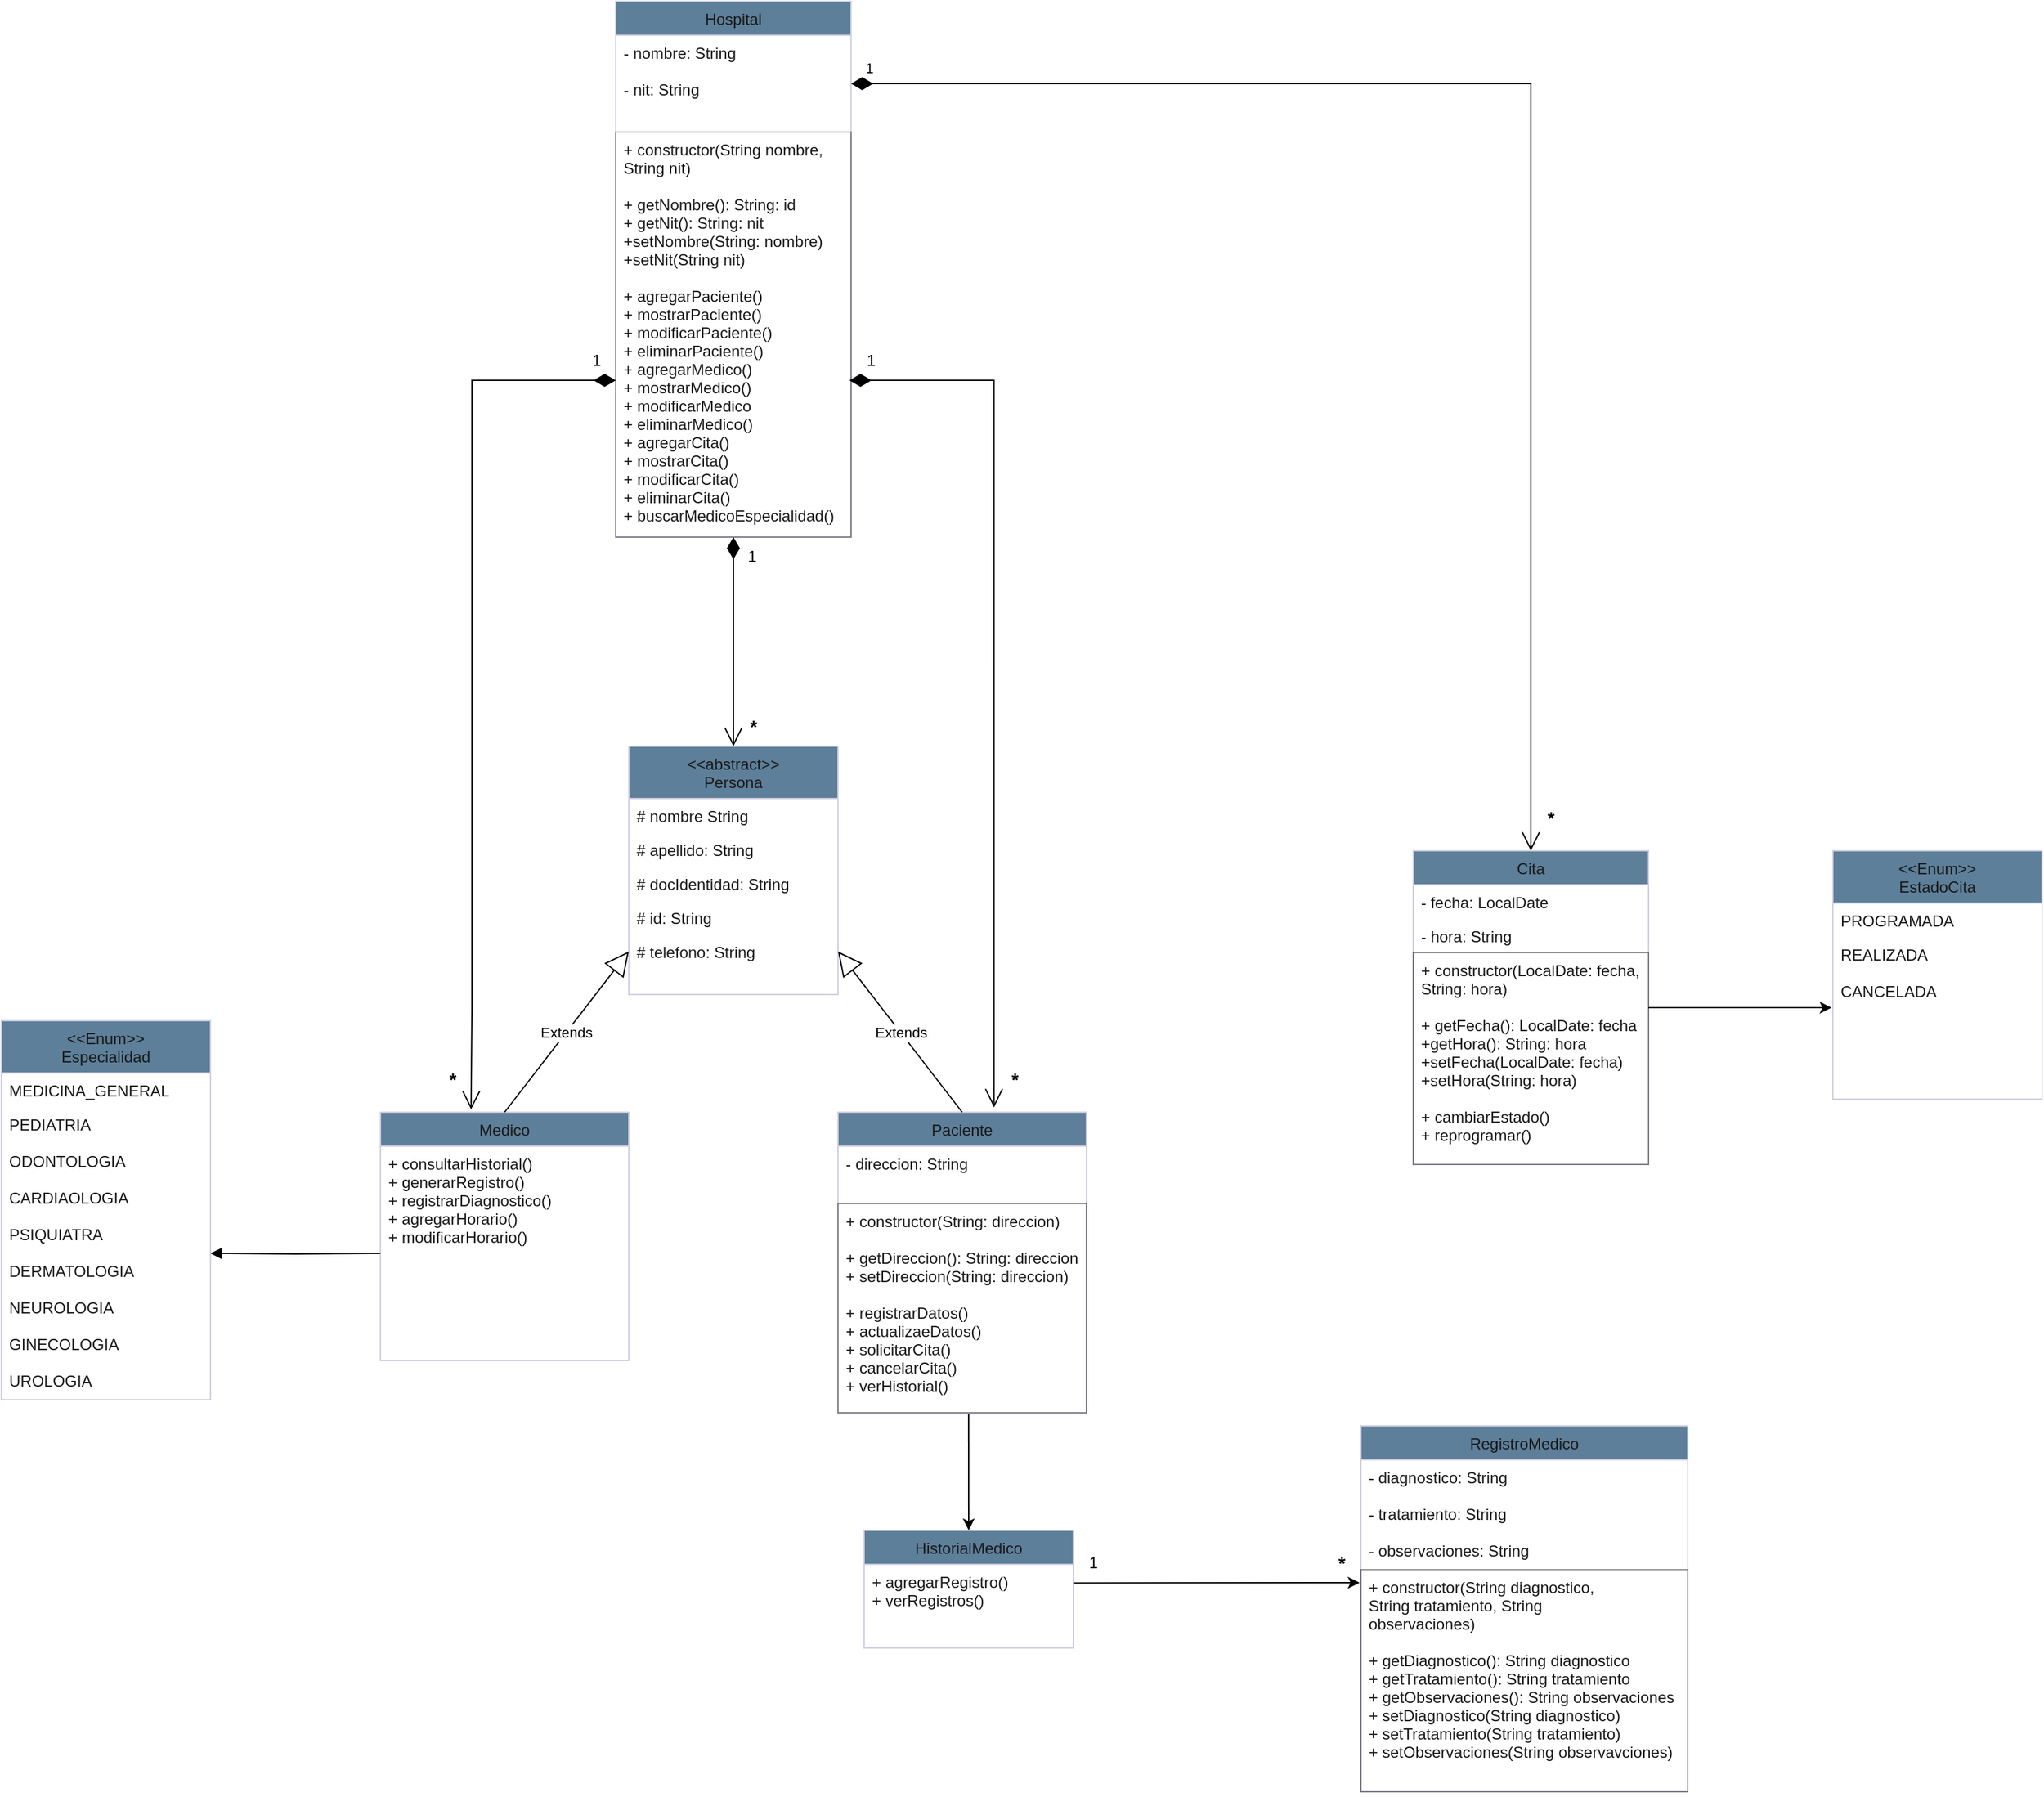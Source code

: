 <mxfile version="26.2.9">
  <diagram id="C5RBs43oDa-KdzZeNtuy" name="Page-1">
    <mxGraphModel dx="2104" dy="1857" grid="1" gridSize="10" guides="1" tooltips="1" connect="1" arrows="1" fold="1" page="1" pageScale="1" pageWidth="827" pageHeight="1169" background="none" math="0" shadow="0">
      <root>
        <mxCell id="WIyWlLk6GJQsqaUBKTNV-0" />
        <mxCell id="WIyWlLk6GJQsqaUBKTNV-1" parent="WIyWlLk6GJQsqaUBKTNV-0" />
        <mxCell id="zkfFHV4jXpPFQw0GAbJ--17" value="Paciente" style="swimlane;fontStyle=0;align=center;verticalAlign=top;childLayout=stackLayout;horizontal=1;startSize=26;horizontalStack=0;resizeParent=1;resizeLast=0;collapsible=1;marginBottom=0;rounded=0;shadow=0;strokeWidth=1;labelBackgroundColor=none;fillColor=#5D7F99;strokeColor=#D0CEE2;fontColor=#1A1A1A;" parent="WIyWlLk6GJQsqaUBKTNV-1" vertex="1">
          <mxGeometry x="480" y="40" width="190" height="230" as="geometry">
            <mxRectangle x="550" y="140" width="160" height="26" as="alternateBounds" />
          </mxGeometry>
        </mxCell>
        <mxCell id="5M9W27GqaEcsZu8uXk_W-9" value="- direccion: String" style="text;align=left;verticalAlign=top;spacingLeft=4;spacingRight=4;overflow=hidden;rotatable=0;points=[[0,0.5],[1,0.5]];portConstraint=eastwest;rounded=0;shadow=0;html=0;labelBackgroundColor=none;fontColor=#1A1A1A;" parent="zkfFHV4jXpPFQw0GAbJ--17" vertex="1">
          <mxGeometry y="26" width="190" height="44" as="geometry" />
        </mxCell>
        <mxCell id="haPH8-KAVrqiOfM5jcEY-29" value="+ constructor(String: direccion)&#xa;&#xa;+ getDireccion(): String: direccion&#xa;+ setDireccion(String: direccion)&#xa;&#xa;+ registrarDatos()&#xa;+ actualizaeDatos()&#xa;+ solicitarCita()&#xa;+ cancelarCita()&#xa;+ verHistorial()" style="text;align=left;verticalAlign=top;spacingLeft=4;spacingRight=4;overflow=hidden;rotatable=0;points=[[0,0.5],[1,0.5]];portConstraint=eastwest;rounded=0;shadow=0;html=0;labelBackgroundColor=none;fontColor=#1A1A1A;fillColor=none;strokeColor=light-dark(#000000,#808080);opacity=40;" parent="zkfFHV4jXpPFQw0GAbJ--17" vertex="1">
          <mxGeometry y="70" width="190" height="160" as="geometry" />
        </mxCell>
        <mxCell id="5M9W27GqaEcsZu8uXk_W-0" value="Cita" style="swimlane;fontStyle=0;align=center;verticalAlign=top;childLayout=stackLayout;horizontal=1;startSize=26;horizontalStack=0;resizeParent=1;resizeLast=0;collapsible=1;marginBottom=0;rounded=0;shadow=0;strokeWidth=1;labelBackgroundColor=none;fillColor=#5D7F99;strokeColor=#D0CEE2;fontColor=#1A1A1A;" parent="WIyWlLk6GJQsqaUBKTNV-1" vertex="1">
          <mxGeometry x="920" y="-160" width="180" height="240" as="geometry">
            <mxRectangle x="550" y="140" width="160" height="26" as="alternateBounds" />
          </mxGeometry>
        </mxCell>
        <mxCell id="5M9W27GqaEcsZu8uXk_W-1" value="- fecha: LocalDate" style="text;align=left;verticalAlign=top;spacingLeft=4;spacingRight=4;overflow=hidden;rotatable=0;points=[[0,0.5],[1,0.5]];portConstraint=eastwest;labelBackgroundColor=none;fontColor=#1A1A1A;" parent="5M9W27GqaEcsZu8uXk_W-0" vertex="1">
          <mxGeometry y="26" width="180" height="26" as="geometry" />
        </mxCell>
        <mxCell id="5M9W27GqaEcsZu8uXk_W-2" value="- hora: String" style="text;align=left;verticalAlign=top;spacingLeft=4;spacingRight=4;overflow=hidden;rotatable=0;points=[[0,0.5],[1,0.5]];portConstraint=eastwest;rounded=0;shadow=0;html=0;labelBackgroundColor=none;fontColor=#1A1A1A;" parent="5M9W27GqaEcsZu8uXk_W-0" vertex="1">
          <mxGeometry y="52" width="180" height="26" as="geometry" />
        </mxCell>
        <mxCell id="haPH8-KAVrqiOfM5jcEY-32" value="+ constructor(LocalDate: fecha,&#xa;String: hora)&#xa;&#xa;+ getFecha(): LocalDate: fecha&#xa;+getHora(): String: hora&#xa;+setFecha(LocalDate: fecha)&#xa;+setHora(String: hora)&#xa;&#xa;+ cambiarEstado()&#xa;+ reprogramar()&#xa;" style="text;align=left;verticalAlign=top;spacingLeft=4;spacingRight=4;overflow=hidden;rotatable=0;points=[[0,0.5],[1,0.5]];portConstraint=eastwest;rounded=0;shadow=0;html=0;labelBackgroundColor=none;fontColor=#1A1A1A;fillColor=none;strokeColor=light-dark(#000000,#808080);opacity=40;" parent="5M9W27GqaEcsZu8uXk_W-0" vertex="1">
          <mxGeometry y="78" width="180" height="162" as="geometry" />
        </mxCell>
        <mxCell id="5M9W27GqaEcsZu8uXk_W-12" value="Medico" style="swimlane;fontStyle=0;align=center;verticalAlign=top;childLayout=stackLayout;horizontal=1;startSize=26;horizontalStack=0;resizeParent=1;resizeLast=0;collapsible=1;marginBottom=0;rounded=0;shadow=0;strokeWidth=1;labelBackgroundColor=none;fillColor=#5D7F99;strokeColor=#D0CEE2;fontColor=#1A1A1A;" parent="WIyWlLk6GJQsqaUBKTNV-1" vertex="1">
          <mxGeometry x="130" y="40" width="190" height="190" as="geometry">
            <mxRectangle x="550" y="140" width="160" height="26" as="alternateBounds" />
          </mxGeometry>
        </mxCell>
        <mxCell id="haPH8-KAVrqiOfM5jcEY-19" value="+ consultarHistorial()&#xa;+ generarRegistro()&#xa;+ registrarDiagnostico()&#xa;+ agregarHorario()&#xa;+ modificarHorario()" style="text;align=left;verticalAlign=top;spacingLeft=4;spacingRight=4;overflow=hidden;rotatable=0;points=[[0,0.5],[1,0.5]];portConstraint=eastwest;rounded=0;shadow=0;html=0;labelBackgroundColor=none;fontColor=#1A1A1A;" parent="5M9W27GqaEcsZu8uXk_W-12" vertex="1">
          <mxGeometry y="26" width="190" height="144" as="geometry" />
        </mxCell>
        <mxCell id="5M9W27GqaEcsZu8uXk_W-19" value="&lt;&lt;abstract&gt;&gt;&#xa;Persona" style="swimlane;fontStyle=0;align=center;verticalAlign=top;childLayout=stackLayout;horizontal=1;startSize=40;horizontalStack=0;resizeParent=1;resizeLast=0;collapsible=1;marginBottom=0;rounded=0;shadow=0;strokeWidth=1;labelBackgroundColor=none;fillColor=#5D7F99;strokeColor=#D0CEE2;fontColor=#1A1A1A;" parent="WIyWlLk6GJQsqaUBKTNV-1" vertex="1">
          <mxGeometry x="320" y="-240" width="160" height="190" as="geometry">
            <mxRectangle x="550" y="140" width="160" height="26" as="alternateBounds" />
          </mxGeometry>
        </mxCell>
        <mxCell id="5M9W27GqaEcsZu8uXk_W-20" value="# nombre String" style="text;align=left;verticalAlign=top;spacingLeft=4;spacingRight=4;overflow=hidden;rotatable=0;points=[[0,0.5],[1,0.5]];portConstraint=eastwest;rounded=0;shadow=0;html=0;labelBackgroundColor=none;fontColor=#1A1A1A;" parent="5M9W27GqaEcsZu8uXk_W-19" vertex="1">
          <mxGeometry y="40" width="160" height="26" as="geometry" />
        </mxCell>
        <mxCell id="5M9W27GqaEcsZu8uXk_W-21" value="# apellido: String" style="text;align=left;verticalAlign=top;spacingLeft=4;spacingRight=4;overflow=hidden;rotatable=0;points=[[0,0.5],[1,0.5]];portConstraint=eastwest;labelBackgroundColor=none;fontColor=#1A1A1A;" parent="5M9W27GqaEcsZu8uXk_W-19" vertex="1">
          <mxGeometry y="66" width="160" height="26" as="geometry" />
        </mxCell>
        <mxCell id="5M9W27GqaEcsZu8uXk_W-22" value="# docIdentidad: String" style="text;align=left;verticalAlign=top;spacingLeft=4;spacingRight=4;overflow=hidden;rotatable=0;points=[[0,0.5],[1,0.5]];portConstraint=eastwest;rounded=0;shadow=0;html=0;labelBackgroundColor=none;fontColor=#1A1A1A;" parent="5M9W27GqaEcsZu8uXk_W-19" vertex="1">
          <mxGeometry y="92" width="160" height="26" as="geometry" />
        </mxCell>
        <mxCell id="5M9W27GqaEcsZu8uXk_W-23" value="# id: String" style="text;align=left;verticalAlign=top;spacingLeft=4;spacingRight=4;overflow=hidden;rotatable=0;points=[[0,0.5],[1,0.5]];portConstraint=eastwest;rounded=0;shadow=0;html=0;labelBackgroundColor=none;fontColor=#1A1A1A;" parent="5M9W27GqaEcsZu8uXk_W-19" vertex="1">
          <mxGeometry y="118" width="160" height="26" as="geometry" />
        </mxCell>
        <mxCell id="5M9W27GqaEcsZu8uXk_W-24" value="# telefono: String" style="text;align=left;verticalAlign=top;spacingLeft=4;spacingRight=4;overflow=hidden;rotatable=0;points=[[0,0.5],[1,0.5]];portConstraint=eastwest;rounded=0;shadow=0;html=0;labelBackgroundColor=none;fontColor=#1A1A1A;" parent="5M9W27GqaEcsZu8uXk_W-19" vertex="1">
          <mxGeometry y="144" width="160" height="26" as="geometry" />
        </mxCell>
        <mxCell id="5M9W27GqaEcsZu8uXk_W-29" value="Hospital" style="swimlane;fontStyle=0;align=center;verticalAlign=top;childLayout=stackLayout;horizontal=1;startSize=26;horizontalStack=0;resizeParent=1;resizeLast=0;collapsible=1;marginBottom=0;rounded=0;shadow=0;strokeWidth=1;labelBackgroundColor=none;fillColor=#5D7F99;strokeColor=#D0CEE2;fontColor=#1A1A1A;" parent="WIyWlLk6GJQsqaUBKTNV-1" vertex="1">
          <mxGeometry x="310" y="-810" width="180" height="410" as="geometry">
            <mxRectangle x="550" y="140" width="160" height="26" as="alternateBounds" />
          </mxGeometry>
        </mxCell>
        <mxCell id="hL7iLJ2E9n5kHAkAKHmn-4" value="- nombre: String&#xa;&#xa;- nit: String " style="text;align=left;verticalAlign=top;spacingLeft=4;spacingRight=4;overflow=hidden;rotatable=0;points=[[0,0.5],[1,0.5]];portConstraint=eastwest;rounded=0;shadow=0;html=0;labelBackgroundColor=none;fontColor=#1A1A1A;" parent="5M9W27GqaEcsZu8uXk_W-29" vertex="1">
          <mxGeometry y="26" width="180" height="74" as="geometry" />
        </mxCell>
        <mxCell id="haPH8-KAVrqiOfM5jcEY-30" value="+ constructor(String nombre, &#xa;String nit)&#xa;&#xa;+ getNombre(): String: id&#xa;+ getNit(): String: nit&#xa;+setNombre(String: nombre)&#xa;+setNit(String nit)&#xa;&#xa;+ agregarPaciente()&#xa;+ mostrarPaciente()&#xa;+ modificarPaciente()&#xa;+ eliminarPaciente()&#xa;+ agregarMedico()&#xa;+ mostrarMedico()&#xa;+ modificarMedico&#xa;+ eliminarMedico()&#xa;+ agregarCita()&#xa;+ mostrarCita()&#xa;+ modificarCita()&#xa;+ eliminarCita()&#xa;+ buscarMedicoEspecialidad()" style="text;align=left;verticalAlign=top;spacingLeft=4;spacingRight=4;overflow=hidden;rotatable=0;points=[[0,0.5],[1,0.5]];portConstraint=eastwest;rounded=0;shadow=0;html=0;labelBackgroundColor=none;fontColor=#1A1A1A;fillColor=none;strokeColor=light-dark(#000000,#808080);opacity=40;" parent="5M9W27GqaEcsZu8uXk_W-29" vertex="1">
          <mxGeometry y="100" width="180" height="310" as="geometry" />
        </mxCell>
        <mxCell id="5M9W27GqaEcsZu8uXk_W-31" value="HistorialMedico" style="swimlane;fontStyle=0;align=center;verticalAlign=top;childLayout=stackLayout;horizontal=1;startSize=26;horizontalStack=0;resizeParent=1;resizeLast=0;collapsible=1;marginBottom=0;rounded=0;shadow=0;strokeWidth=1;labelBackgroundColor=none;fillColor=#5D7F99;strokeColor=#D0CEE2;fontColor=#1A1A1A;" parent="WIyWlLk6GJQsqaUBKTNV-1" vertex="1">
          <mxGeometry x="500" y="360" width="160" height="90" as="geometry">
            <mxRectangle x="550" y="140" width="160" height="26" as="alternateBounds" />
          </mxGeometry>
        </mxCell>
        <mxCell id="haPH8-KAVrqiOfM5jcEY-33" value="+ agregarRegistro()&#xa;+ verRegistros()" style="text;align=left;verticalAlign=top;spacingLeft=4;spacingRight=4;overflow=hidden;rotatable=0;points=[[0,0.5],[1,0.5]];portConstraint=eastwest;rounded=0;shadow=0;html=0;labelBackgroundColor=none;fontColor=#1A1A1A;" parent="5M9W27GqaEcsZu8uXk_W-31" vertex="1">
          <mxGeometry y="26" width="160" height="64" as="geometry" />
        </mxCell>
        <mxCell id="hL7iLJ2E9n5kHAkAKHmn-5" value="&lt;&lt;Enum&gt;&gt;&#xa;EstadoCita" style="swimlane;fontStyle=0;align=center;verticalAlign=top;childLayout=stackLayout;horizontal=1;startSize=40;horizontalStack=0;resizeParent=1;resizeLast=0;collapsible=1;marginBottom=0;rounded=0;shadow=0;strokeWidth=1;labelBackgroundColor=none;fillColor=#5D7F99;strokeColor=#D0CEE2;fontColor=#1A1A1A;" parent="WIyWlLk6GJQsqaUBKTNV-1" vertex="1">
          <mxGeometry x="1241" y="-160" width="160" height="190" as="geometry">
            <mxRectangle x="550" y="140" width="160" height="26" as="alternateBounds" />
          </mxGeometry>
        </mxCell>
        <mxCell id="hL7iLJ2E9n5kHAkAKHmn-6" value="PROGRAMADA" style="text;align=left;verticalAlign=top;spacingLeft=4;spacingRight=4;overflow=hidden;rotatable=0;points=[[0,0.5],[1,0.5]];portConstraint=eastwest;labelBackgroundColor=none;fontColor=#1A1A1A;" parent="hL7iLJ2E9n5kHAkAKHmn-5" vertex="1">
          <mxGeometry y="40" width="160" height="26" as="geometry" />
        </mxCell>
        <mxCell id="hL7iLJ2E9n5kHAkAKHmn-7" value="REALIZADA&#xa;&#xa;CANCELADA " style="text;align=left;verticalAlign=top;spacingLeft=4;spacingRight=4;overflow=hidden;rotatable=0;points=[[0,0.5],[1,0.5]];portConstraint=eastwest;rounded=0;shadow=0;html=0;labelBackgroundColor=none;fontColor=#1A1A1A;" parent="hL7iLJ2E9n5kHAkAKHmn-5" vertex="1">
          <mxGeometry y="66" width="160" height="64" as="geometry" />
        </mxCell>
        <mxCell id="hL7iLJ2E9n5kHAkAKHmn-8" value="&lt;&lt;Enum&gt;&gt;&#xa;Especialidad" style="swimlane;fontStyle=0;align=center;verticalAlign=top;childLayout=stackLayout;horizontal=1;startSize=40;horizontalStack=0;resizeParent=1;resizeLast=0;collapsible=1;marginBottom=0;rounded=0;shadow=0;strokeWidth=1;labelBackgroundColor=none;fillColor=#5D7F99;strokeColor=#D0CEE2;fontColor=#1A1A1A;" parent="WIyWlLk6GJQsqaUBKTNV-1" vertex="1">
          <mxGeometry x="-160" y="-30" width="160" height="290" as="geometry">
            <mxRectangle x="550" y="140" width="160" height="26" as="alternateBounds" />
          </mxGeometry>
        </mxCell>
        <mxCell id="hL7iLJ2E9n5kHAkAKHmn-9" value="MEDICINA_GENERAL" style="text;align=left;verticalAlign=top;spacingLeft=4;spacingRight=4;overflow=hidden;rotatable=0;points=[[0,0.5],[1,0.5]];portConstraint=eastwest;labelBackgroundColor=none;fontColor=#1A1A1A;" parent="hL7iLJ2E9n5kHAkAKHmn-8" vertex="1">
          <mxGeometry y="40" width="160" height="26" as="geometry" />
        </mxCell>
        <mxCell id="hL7iLJ2E9n5kHAkAKHmn-10" value="PEDIATRIA&#xa;&#xa;ODONTOLOGIA&#xa;&#xa;CARDIAOLOGIA&#xa;&#xa;PSIQUIATRA&#xa;&#xa;DERMATOLOGIA&#xa;&#xa;NEUROLOGIA&#xa;&#xa;GINECOLOGIA&#xa;&#xa;UROLOGIA&#xa;&#xa; " style="text;align=left;verticalAlign=top;spacingLeft=4;spacingRight=4;overflow=hidden;rotatable=0;points=[[0,0.5],[1,0.5]];portConstraint=eastwest;rounded=0;shadow=0;html=0;labelBackgroundColor=none;fontColor=#1A1A1A;" parent="hL7iLJ2E9n5kHAkAKHmn-8" vertex="1">
          <mxGeometry y="66" width="160" height="224" as="geometry" />
        </mxCell>
        <mxCell id="hL7iLJ2E9n5kHAkAKHmn-11" value="RegistroMedico" style="swimlane;fontStyle=0;align=center;verticalAlign=top;childLayout=stackLayout;horizontal=1;startSize=26;horizontalStack=0;resizeParent=1;resizeLast=0;collapsible=1;marginBottom=0;rounded=0;shadow=0;strokeWidth=1;labelBackgroundColor=none;fillColor=#5D7F99;strokeColor=#D0CEE2;fontColor=#1A1A1A;" parent="WIyWlLk6GJQsqaUBKTNV-1" vertex="1">
          <mxGeometry x="880" y="280" width="250" height="280" as="geometry">
            <mxRectangle x="550" y="140" width="160" height="26" as="alternateBounds" />
          </mxGeometry>
        </mxCell>
        <mxCell id="hL7iLJ2E9n5kHAkAKHmn-12" value="- diagnostico: String&#xa;&#xa;- tratamiento: String&#xa;&#xa;- observaciones: String" style="text;align=left;verticalAlign=top;spacingLeft=4;spacingRight=4;overflow=hidden;rotatable=0;points=[[0,0.5],[1,0.5]];portConstraint=eastwest;rounded=0;shadow=0;html=0;labelBackgroundColor=none;fontColor=#1A1A1A;" parent="hL7iLJ2E9n5kHAkAKHmn-11" vertex="1">
          <mxGeometry y="26" width="250" height="84" as="geometry" />
        </mxCell>
        <mxCell id="haPH8-KAVrqiOfM5jcEY-35" value="+ constructor(String diagnostico, &#xa;String tratamiento, String &#xa;observaciones)&#xa;&#xa;+ getDiagnostico(): String diagnostico&#xa;+ getTratamiento(): String tratamiento&#xa;+ getObservaciones(): String observaciones&#xa;+ setDiagnostico(String diagnostico)&#xa;+ setTratamiento(String tratamiento)&#xa;+ setObservaciones(String observavciones)&#xa;&#xa;&#xa;" style="text;align=left;verticalAlign=top;spacingLeft=4;spacingRight=4;overflow=hidden;rotatable=0;points=[[0,0.5],[1,0.5]];portConstraint=eastwest;rounded=0;shadow=0;html=0;labelBackgroundColor=none;fontColor=#1A1A1A;fillColor=none;strokeColor=light-dark(#000000,#808080);opacity=40;" parent="hL7iLJ2E9n5kHAkAKHmn-11" vertex="1">
          <mxGeometry y="110" width="250" height="170" as="geometry" />
        </mxCell>
        <mxCell id="haPH8-KAVrqiOfM5jcEY-2" value="Extends" style="endArrow=block;endSize=16;endFill=0;html=1;rounded=0;exitX=0.5;exitY=0;exitDx=0;exitDy=0;entryX=0;entryY=0.5;entryDx=0;entryDy=0;" parent="WIyWlLk6GJQsqaUBKTNV-1" source="5M9W27GqaEcsZu8uXk_W-12" target="5M9W27GqaEcsZu8uXk_W-24" edge="1">
          <mxGeometry width="160" relative="1" as="geometry">
            <mxPoint x="340" y="20" as="sourcePoint" />
            <mxPoint x="260" y="-120" as="targetPoint" />
          </mxGeometry>
        </mxCell>
        <mxCell id="haPH8-KAVrqiOfM5jcEY-4" value="Extends" style="endArrow=block;endSize=16;endFill=0;html=1;rounded=0;exitX=0.5;exitY=0;exitDx=0;exitDy=0;entryX=1;entryY=0.5;entryDx=0;entryDy=0;" parent="WIyWlLk6GJQsqaUBKTNV-1" source="zkfFHV4jXpPFQw0GAbJ--17" target="5M9W27GqaEcsZu8uXk_W-24" edge="1">
          <mxGeometry width="160" relative="1" as="geometry">
            <mxPoint x="530" y="50" as="sourcePoint" />
            <mxPoint x="610" y="-87" as="targetPoint" />
          </mxGeometry>
        </mxCell>
        <mxCell id="haPH8-KAVrqiOfM5jcEY-6" value="" style="endArrow=block;endFill=1;html=1;edgeStyle=orthogonalEdgeStyle;align=left;verticalAlign=top;rounded=0;entryX=1;entryY=0.5;entryDx=0;entryDy=0;" parent="WIyWlLk6GJQsqaUBKTNV-1" target="hL7iLJ2E9n5kHAkAKHmn-10" edge="1">
          <mxGeometry x="-1" relative="1" as="geometry">
            <mxPoint x="130" y="148" as="sourcePoint" />
            <mxPoint x="210" y="20" as="targetPoint" />
          </mxGeometry>
        </mxCell>
        <mxCell id="haPH8-KAVrqiOfM5jcEY-9" value="" style="endArrow=open;html=1;endSize=12;startArrow=diamondThin;startSize=14;startFill=1;edgeStyle=orthogonalEdgeStyle;align=left;verticalAlign=bottom;rounded=0;entryX=0.5;entryY=0;entryDx=0;entryDy=0;" parent="WIyWlLk6GJQsqaUBKTNV-1" source="haPH8-KAVrqiOfM5jcEY-30" target="5M9W27GqaEcsZu8uXk_W-19" edge="1">
          <mxGeometry x="-1" y="3" relative="1" as="geometry">
            <mxPoint x="410" y="-330" as="sourcePoint" />
            <mxPoint x="490" y="-300" as="targetPoint" />
            <Array as="points">
              <mxPoint x="400" y="-280" />
              <mxPoint x="400" y="-280" />
            </Array>
          </mxGeometry>
        </mxCell>
        <mxCell id="haPH8-KAVrqiOfM5jcEY-10" value="&lt;b&gt;&lt;font style=&quot;font-size: 14px;&quot;&gt;*&lt;/font&gt;&lt;/b&gt;" style="text;html=1;align=center;verticalAlign=middle;resizable=0;points=[];autosize=1;strokeColor=none;fillColor=none;" parent="WIyWlLk6GJQsqaUBKTNV-1" vertex="1">
          <mxGeometry x="400" y="-270" width="30" height="30" as="geometry" />
        </mxCell>
        <mxCell id="haPH8-KAVrqiOfM5jcEY-13" value="&amp;nbsp; &amp;nbsp;1" style="endArrow=open;html=1;endSize=12;startArrow=diamondThin;startSize=14;startFill=1;edgeStyle=orthogonalEdgeStyle;align=left;verticalAlign=bottom;rounded=0;entryX=0.5;entryY=0;entryDx=0;entryDy=0;exitX=1;exitY=0.5;exitDx=0;exitDy=0;" parent="WIyWlLk6GJQsqaUBKTNV-1" source="hL7iLJ2E9n5kHAkAKHmn-4" target="5M9W27GqaEcsZu8uXk_W-0" edge="1">
          <mxGeometry x="-1" y="3" relative="1" as="geometry">
            <mxPoint x="780" y="-550" as="sourcePoint" />
            <mxPoint x="759.41" y="-320" as="targetPoint" />
          </mxGeometry>
        </mxCell>
        <mxCell id="haPH8-KAVrqiOfM5jcEY-17" value="1" style="text;html=1;align=center;verticalAlign=middle;resizable=0;points=[];autosize=1;strokeColor=none;fillColor=none;" parent="WIyWlLk6GJQsqaUBKTNV-1" vertex="1">
          <mxGeometry x="399" y="-400" width="30" height="30" as="geometry" />
        </mxCell>
        <mxCell id="haPH8-KAVrqiOfM5jcEY-18" value="&lt;b&gt;&lt;font style=&quot;font-size: 14px;&quot;&gt;*&lt;/font&gt;&lt;/b&gt;" style="text;html=1;align=center;verticalAlign=middle;resizable=0;points=[];autosize=1;strokeColor=none;fillColor=none;" parent="WIyWlLk6GJQsqaUBKTNV-1" vertex="1">
          <mxGeometry x="170" width="30" height="30" as="geometry" />
        </mxCell>
        <mxCell id="haPH8-KAVrqiOfM5jcEY-36" value="" style="endArrow=open;html=1;endSize=12;startArrow=diamondThin;startSize=14;startFill=1;edgeStyle=orthogonalEdgeStyle;align=left;verticalAlign=bottom;rounded=0;entryX=0.628;entryY=-0.016;entryDx=0;entryDy=0;entryPerimeter=0;exitX=0.993;exitY=0.613;exitDx=0;exitDy=0;exitPerimeter=0;" parent="WIyWlLk6GJQsqaUBKTNV-1" source="haPH8-KAVrqiOfM5jcEY-30" target="zkfFHV4jXpPFQw0GAbJ--17" edge="1">
          <mxGeometry x="-1" y="3" relative="1" as="geometry">
            <mxPoint x="500" y="-520" as="sourcePoint" />
            <mxPoint x="600" y="-250" as="targetPoint" />
            <Array as="points">
              <mxPoint x="599" y="-520" />
            </Array>
          </mxGeometry>
        </mxCell>
        <mxCell id="haPH8-KAVrqiOfM5jcEY-37" value="1" style="text;html=1;align=center;verticalAlign=middle;resizable=0;points=[];autosize=1;strokeColor=none;fillColor=none;" parent="WIyWlLk6GJQsqaUBKTNV-1" vertex="1">
          <mxGeometry x="490" y="-550" width="30" height="30" as="geometry" />
        </mxCell>
        <mxCell id="haPH8-KAVrqiOfM5jcEY-38" value="" style="endArrow=open;html=1;endSize=12;startArrow=diamondThin;startSize=14;startFill=1;edgeStyle=orthogonalEdgeStyle;align=left;verticalAlign=bottom;rounded=0;exitX=0;exitY=0.577;exitDx=0;exitDy=0;exitPerimeter=0;entryX=0.365;entryY=-0.011;entryDx=0;entryDy=0;entryPerimeter=0;" parent="WIyWlLk6GJQsqaUBKTNV-1" target="5M9W27GqaEcsZu8uXk_W-12" edge="1">
          <mxGeometry x="-1" y="3" relative="1" as="geometry">
            <mxPoint x="310" y="-519.98" as="sourcePoint" />
            <mxPoint x="160" y="-40" as="targetPoint" />
            <Array as="points">
              <mxPoint x="200" y="-520" />
              <mxPoint x="200" y="-40" />
            </Array>
          </mxGeometry>
        </mxCell>
        <mxCell id="haPH8-KAVrqiOfM5jcEY-39" value="&lt;b&gt;&lt;font style=&quot;font-size: 14px;&quot;&gt;*&lt;/font&gt;&lt;/b&gt;" style="text;html=1;align=center;verticalAlign=middle;resizable=0;points=[];autosize=1;strokeColor=none;fillColor=none;" parent="WIyWlLk6GJQsqaUBKTNV-1" vertex="1">
          <mxGeometry x="600" width="30" height="30" as="geometry" />
        </mxCell>
        <mxCell id="haPH8-KAVrqiOfM5jcEY-40" value="" style="endArrow=classic;html=1;rounded=0;" parent="WIyWlLk6GJQsqaUBKTNV-1" edge="1">
          <mxGeometry width="50" height="50" relative="1" as="geometry">
            <mxPoint x="1100" y="-40" as="sourcePoint" />
            <mxPoint x="1240" y="-40" as="targetPoint" />
          </mxGeometry>
        </mxCell>
        <mxCell id="haPH8-KAVrqiOfM5jcEY-41" value="1" style="text;html=1;align=center;verticalAlign=middle;resizable=0;points=[];autosize=1;strokeColor=none;fillColor=none;" parent="WIyWlLk6GJQsqaUBKTNV-1" vertex="1">
          <mxGeometry x="280" y="-550" width="30" height="30" as="geometry" />
        </mxCell>
        <mxCell id="haPH8-KAVrqiOfM5jcEY-42" value="&lt;b&gt;&lt;font style=&quot;font-size: 14px;&quot;&gt;*&lt;/font&gt;&lt;/b&gt;" style="text;html=1;align=center;verticalAlign=middle;resizable=0;points=[];autosize=1;strokeColor=none;fillColor=none;" parent="WIyWlLk6GJQsqaUBKTNV-1" vertex="1">
          <mxGeometry x="1010" y="-200" width="30" height="30" as="geometry" />
        </mxCell>
        <mxCell id="haPH8-KAVrqiOfM5jcEY-43" value="" style="endArrow=classic;html=1;rounded=0;exitX=0.526;exitY=1.006;exitDx=0;exitDy=0;exitPerimeter=0;entryX=0.5;entryY=0;entryDx=0;entryDy=0;" parent="WIyWlLk6GJQsqaUBKTNV-1" source="haPH8-KAVrqiOfM5jcEY-29" target="5M9W27GqaEcsZu8uXk_W-31" edge="1">
          <mxGeometry width="50" height="50" relative="1" as="geometry">
            <mxPoint x="740" y="390" as="sourcePoint" />
            <mxPoint x="790" y="340" as="targetPoint" />
          </mxGeometry>
        </mxCell>
        <mxCell id="haPH8-KAVrqiOfM5jcEY-44" value="" style="endArrow=classic;html=1;rounded=0;exitX=1;exitY=0.222;exitDx=0;exitDy=0;exitPerimeter=0;" parent="WIyWlLk6GJQsqaUBKTNV-1" source="haPH8-KAVrqiOfM5jcEY-33" edge="1">
          <mxGeometry width="50" height="50" relative="1" as="geometry">
            <mxPoint x="720" y="375.5" as="sourcePoint" />
            <mxPoint x="879" y="400" as="targetPoint" />
          </mxGeometry>
        </mxCell>
        <mxCell id="haPH8-KAVrqiOfM5jcEY-45" value="1" style="text;html=1;align=center;verticalAlign=middle;resizable=0;points=[];autosize=1;strokeColor=none;fillColor=none;" parent="WIyWlLk6GJQsqaUBKTNV-1" vertex="1">
          <mxGeometry x="660" y="370" width="30" height="30" as="geometry" />
        </mxCell>
        <mxCell id="haPH8-KAVrqiOfM5jcEY-46" value="&lt;b&gt;&lt;font style=&quot;font-size: 14px;&quot;&gt;*&lt;/font&gt;&lt;/b&gt;" style="text;html=1;align=center;verticalAlign=middle;resizable=0;points=[];autosize=1;strokeColor=none;fillColor=none;" parent="WIyWlLk6GJQsqaUBKTNV-1" vertex="1">
          <mxGeometry x="850" y="370" width="30" height="30" as="geometry" />
        </mxCell>
      </root>
    </mxGraphModel>
  </diagram>
</mxfile>

